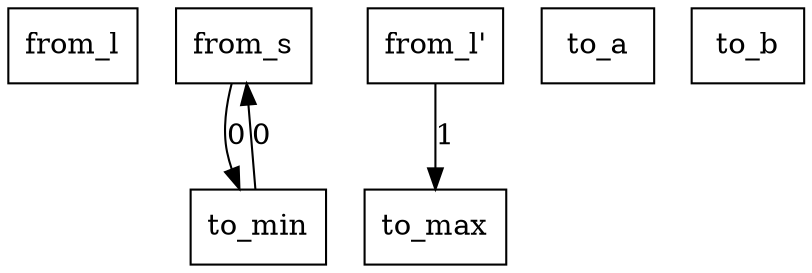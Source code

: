 digraph {
    graph [rankdir=TB
          ,bgcolor=transparent];
    node [shape=box
         ,fillcolor=white
         ,style=filled];
    0 [label=<from_l>];
    1 [label=<from_s>];
    2 [label=<from_l'>];
    3 [label=<to_a>];
    4 [label=<to_b>];
    5 [label=<to_min>];
    6 [label=<to_max>];
    1 -> 5 [label=0];
    2 -> 6 [label=1];
    5 -> 1 [label=0];
}